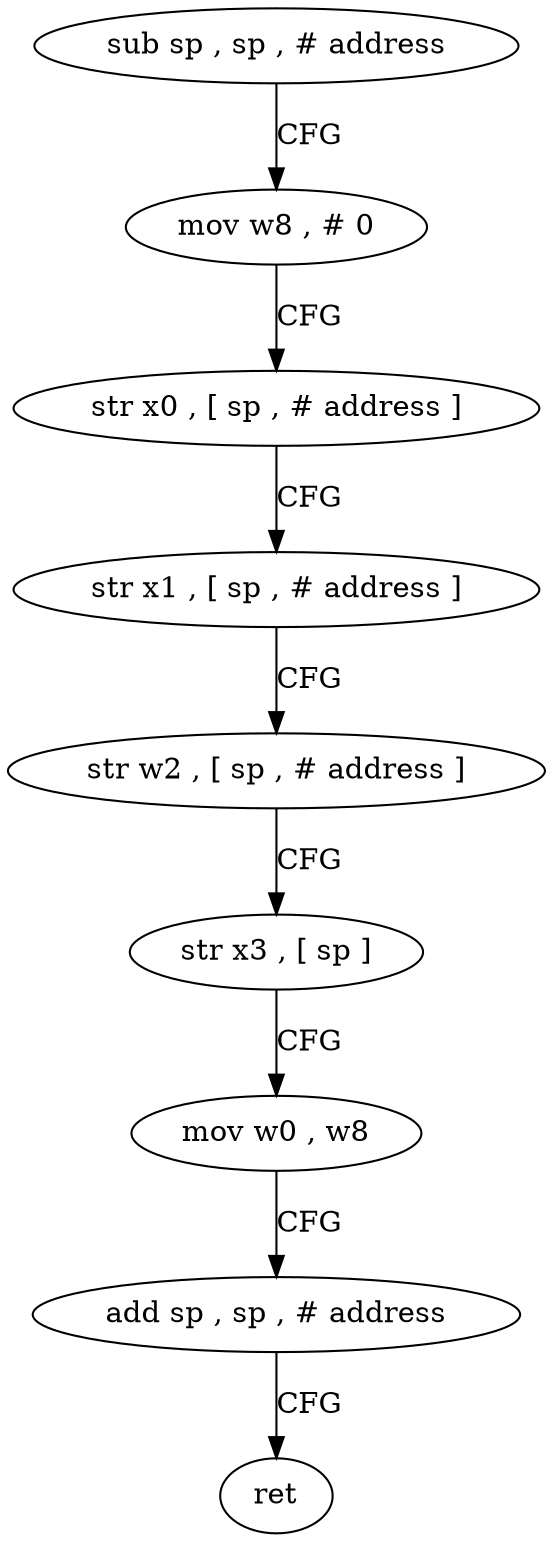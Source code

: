 digraph "func" {
"4296276" [label = "sub sp , sp , # address" ]
"4296280" [label = "mov w8 , # 0" ]
"4296284" [label = "str x0 , [ sp , # address ]" ]
"4296288" [label = "str x1 , [ sp , # address ]" ]
"4296292" [label = "str w2 , [ sp , # address ]" ]
"4296296" [label = "str x3 , [ sp ]" ]
"4296300" [label = "mov w0 , w8" ]
"4296304" [label = "add sp , sp , # address" ]
"4296308" [label = "ret" ]
"4296276" -> "4296280" [ label = "CFG" ]
"4296280" -> "4296284" [ label = "CFG" ]
"4296284" -> "4296288" [ label = "CFG" ]
"4296288" -> "4296292" [ label = "CFG" ]
"4296292" -> "4296296" [ label = "CFG" ]
"4296296" -> "4296300" [ label = "CFG" ]
"4296300" -> "4296304" [ label = "CFG" ]
"4296304" -> "4296308" [ label = "CFG" ]
}
